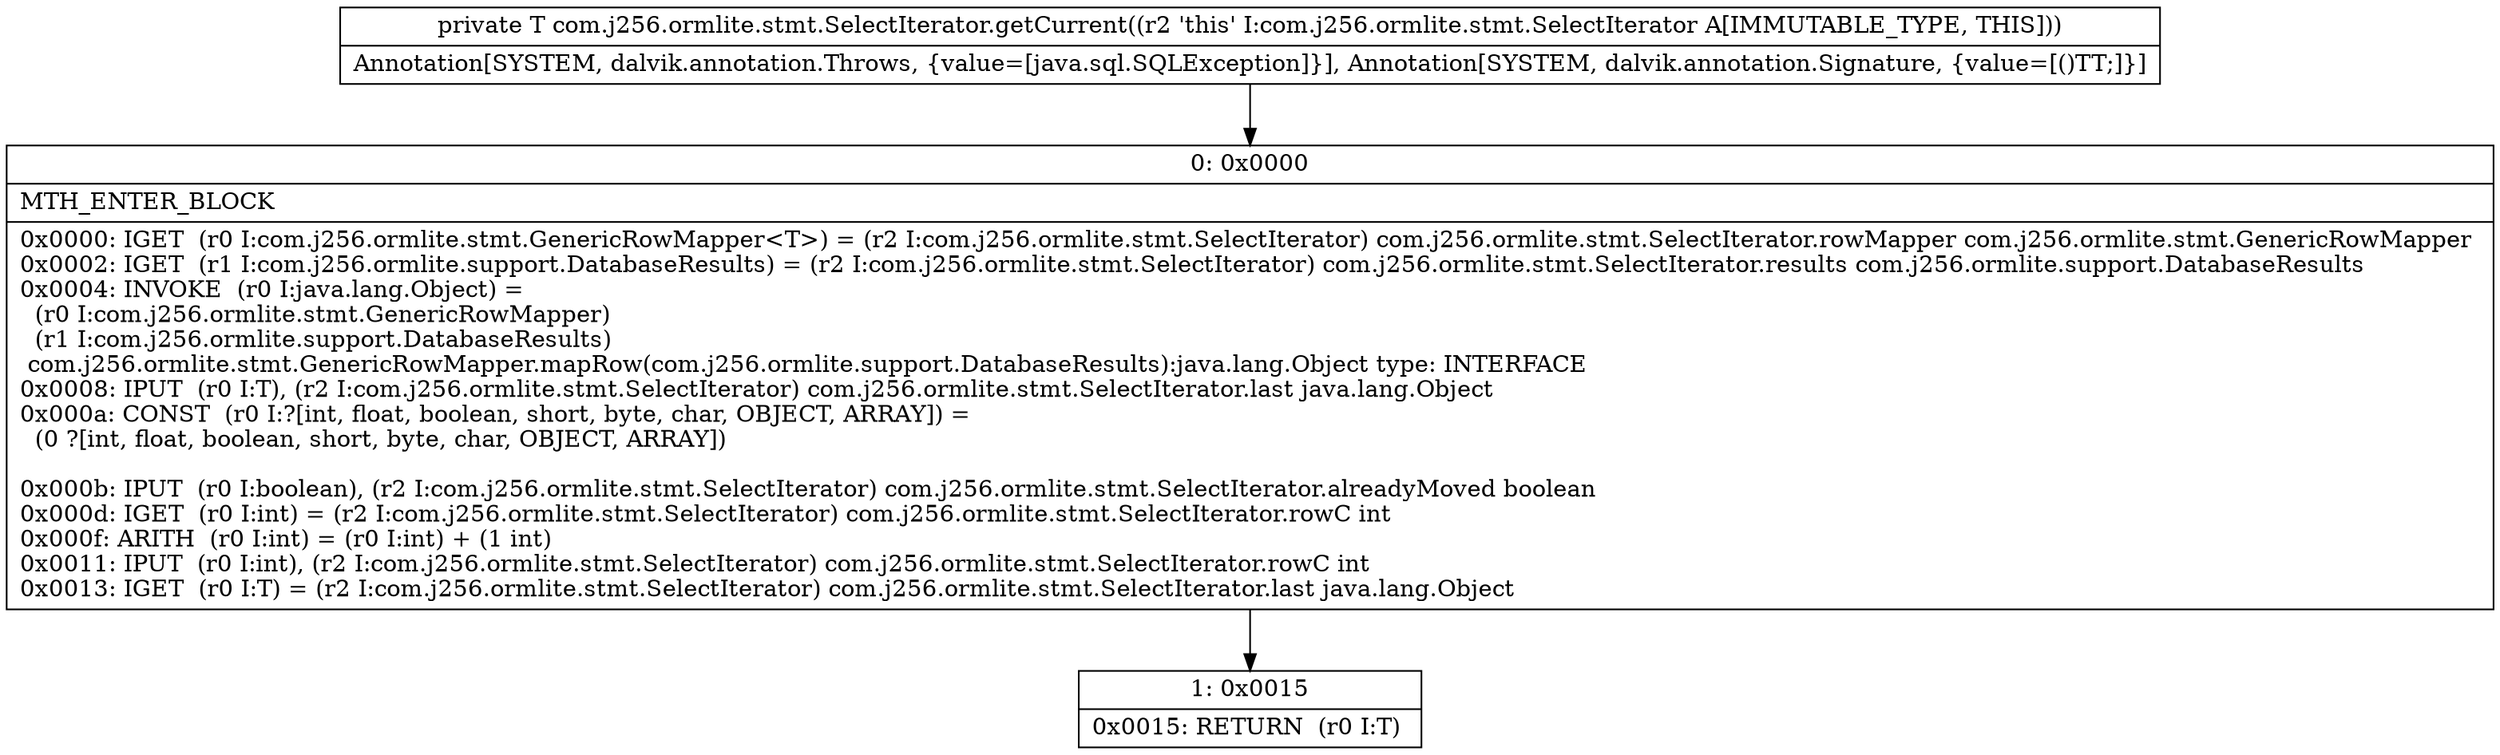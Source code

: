 digraph "CFG forcom.j256.ormlite.stmt.SelectIterator.getCurrent()Ljava\/lang\/Object;" {
Node_0 [shape=record,label="{0\:\ 0x0000|MTH_ENTER_BLOCK\l|0x0000: IGET  (r0 I:com.j256.ormlite.stmt.GenericRowMapper\<T\>) = (r2 I:com.j256.ormlite.stmt.SelectIterator) com.j256.ormlite.stmt.SelectIterator.rowMapper com.j256.ormlite.stmt.GenericRowMapper \l0x0002: IGET  (r1 I:com.j256.ormlite.support.DatabaseResults) = (r2 I:com.j256.ormlite.stmt.SelectIterator) com.j256.ormlite.stmt.SelectIterator.results com.j256.ormlite.support.DatabaseResults \l0x0004: INVOKE  (r0 I:java.lang.Object) = \l  (r0 I:com.j256.ormlite.stmt.GenericRowMapper)\l  (r1 I:com.j256.ormlite.support.DatabaseResults)\l com.j256.ormlite.stmt.GenericRowMapper.mapRow(com.j256.ormlite.support.DatabaseResults):java.lang.Object type: INTERFACE \l0x0008: IPUT  (r0 I:T), (r2 I:com.j256.ormlite.stmt.SelectIterator) com.j256.ormlite.stmt.SelectIterator.last java.lang.Object \l0x000a: CONST  (r0 I:?[int, float, boolean, short, byte, char, OBJECT, ARRAY]) = \l  (0 ?[int, float, boolean, short, byte, char, OBJECT, ARRAY])\l \l0x000b: IPUT  (r0 I:boolean), (r2 I:com.j256.ormlite.stmt.SelectIterator) com.j256.ormlite.stmt.SelectIterator.alreadyMoved boolean \l0x000d: IGET  (r0 I:int) = (r2 I:com.j256.ormlite.stmt.SelectIterator) com.j256.ormlite.stmt.SelectIterator.rowC int \l0x000f: ARITH  (r0 I:int) = (r0 I:int) + (1 int) \l0x0011: IPUT  (r0 I:int), (r2 I:com.j256.ormlite.stmt.SelectIterator) com.j256.ormlite.stmt.SelectIterator.rowC int \l0x0013: IGET  (r0 I:T) = (r2 I:com.j256.ormlite.stmt.SelectIterator) com.j256.ormlite.stmt.SelectIterator.last java.lang.Object \l}"];
Node_1 [shape=record,label="{1\:\ 0x0015|0x0015: RETURN  (r0 I:T) \l}"];
MethodNode[shape=record,label="{private T com.j256.ormlite.stmt.SelectIterator.getCurrent((r2 'this' I:com.j256.ormlite.stmt.SelectIterator A[IMMUTABLE_TYPE, THIS]))  | Annotation[SYSTEM, dalvik.annotation.Throws, \{value=[java.sql.SQLException]\}], Annotation[SYSTEM, dalvik.annotation.Signature, \{value=[()TT;]\}]\l}"];
MethodNode -> Node_0;
Node_0 -> Node_1;
}

